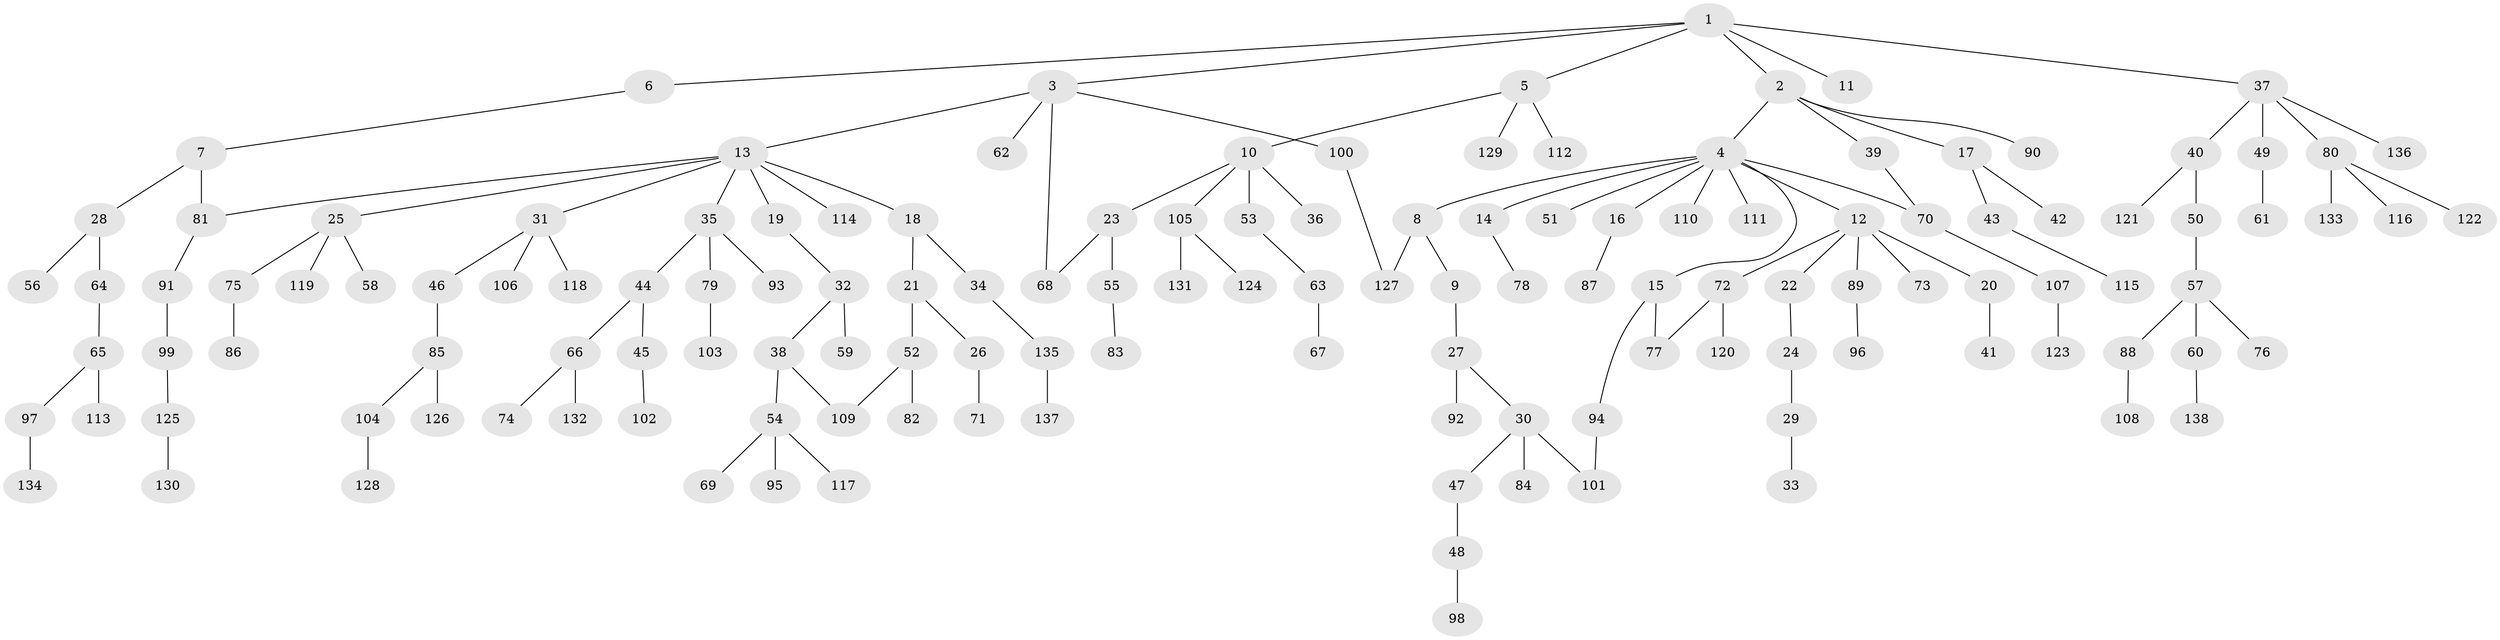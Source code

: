 // Generated by graph-tools (version 1.1) at 2025/13/03/09/25 04:13:26]
// undirected, 138 vertices, 144 edges
graph export_dot {
graph [start="1"]
  node [color=gray90,style=filled];
  1;
  2;
  3;
  4;
  5;
  6;
  7;
  8;
  9;
  10;
  11;
  12;
  13;
  14;
  15;
  16;
  17;
  18;
  19;
  20;
  21;
  22;
  23;
  24;
  25;
  26;
  27;
  28;
  29;
  30;
  31;
  32;
  33;
  34;
  35;
  36;
  37;
  38;
  39;
  40;
  41;
  42;
  43;
  44;
  45;
  46;
  47;
  48;
  49;
  50;
  51;
  52;
  53;
  54;
  55;
  56;
  57;
  58;
  59;
  60;
  61;
  62;
  63;
  64;
  65;
  66;
  67;
  68;
  69;
  70;
  71;
  72;
  73;
  74;
  75;
  76;
  77;
  78;
  79;
  80;
  81;
  82;
  83;
  84;
  85;
  86;
  87;
  88;
  89;
  90;
  91;
  92;
  93;
  94;
  95;
  96;
  97;
  98;
  99;
  100;
  101;
  102;
  103;
  104;
  105;
  106;
  107;
  108;
  109;
  110;
  111;
  112;
  113;
  114;
  115;
  116;
  117;
  118;
  119;
  120;
  121;
  122;
  123;
  124;
  125;
  126;
  127;
  128;
  129;
  130;
  131;
  132;
  133;
  134;
  135;
  136;
  137;
  138;
  1 -- 2;
  1 -- 3;
  1 -- 5;
  1 -- 6;
  1 -- 11;
  1 -- 37;
  2 -- 4;
  2 -- 17;
  2 -- 39;
  2 -- 90;
  3 -- 13;
  3 -- 62;
  3 -- 100;
  3 -- 68;
  4 -- 8;
  4 -- 12;
  4 -- 14;
  4 -- 15;
  4 -- 16;
  4 -- 51;
  4 -- 70;
  4 -- 110;
  4 -- 111;
  5 -- 10;
  5 -- 112;
  5 -- 129;
  6 -- 7;
  7 -- 28;
  7 -- 81;
  8 -- 9;
  8 -- 127;
  9 -- 27;
  10 -- 23;
  10 -- 36;
  10 -- 53;
  10 -- 105;
  12 -- 20;
  12 -- 22;
  12 -- 72;
  12 -- 73;
  12 -- 89;
  13 -- 18;
  13 -- 19;
  13 -- 25;
  13 -- 31;
  13 -- 35;
  13 -- 114;
  13 -- 81;
  14 -- 78;
  15 -- 94;
  15 -- 77;
  16 -- 87;
  17 -- 42;
  17 -- 43;
  18 -- 21;
  18 -- 34;
  19 -- 32;
  20 -- 41;
  21 -- 26;
  21 -- 52;
  22 -- 24;
  23 -- 55;
  23 -- 68;
  24 -- 29;
  25 -- 58;
  25 -- 75;
  25 -- 119;
  26 -- 71;
  27 -- 30;
  27 -- 92;
  28 -- 56;
  28 -- 64;
  29 -- 33;
  30 -- 47;
  30 -- 84;
  30 -- 101;
  31 -- 46;
  31 -- 106;
  31 -- 118;
  32 -- 38;
  32 -- 59;
  34 -- 135;
  35 -- 44;
  35 -- 79;
  35 -- 93;
  37 -- 40;
  37 -- 49;
  37 -- 80;
  37 -- 136;
  38 -- 54;
  38 -- 109;
  39 -- 70;
  40 -- 50;
  40 -- 121;
  43 -- 115;
  44 -- 45;
  44 -- 66;
  45 -- 102;
  46 -- 85;
  47 -- 48;
  48 -- 98;
  49 -- 61;
  50 -- 57;
  52 -- 82;
  52 -- 109;
  53 -- 63;
  54 -- 69;
  54 -- 95;
  54 -- 117;
  55 -- 83;
  57 -- 60;
  57 -- 76;
  57 -- 88;
  60 -- 138;
  63 -- 67;
  64 -- 65;
  65 -- 97;
  65 -- 113;
  66 -- 74;
  66 -- 132;
  70 -- 107;
  72 -- 77;
  72 -- 120;
  75 -- 86;
  79 -- 103;
  80 -- 116;
  80 -- 122;
  80 -- 133;
  81 -- 91;
  85 -- 104;
  85 -- 126;
  88 -- 108;
  89 -- 96;
  91 -- 99;
  94 -- 101;
  97 -- 134;
  99 -- 125;
  100 -- 127;
  104 -- 128;
  105 -- 124;
  105 -- 131;
  107 -- 123;
  125 -- 130;
  135 -- 137;
}
